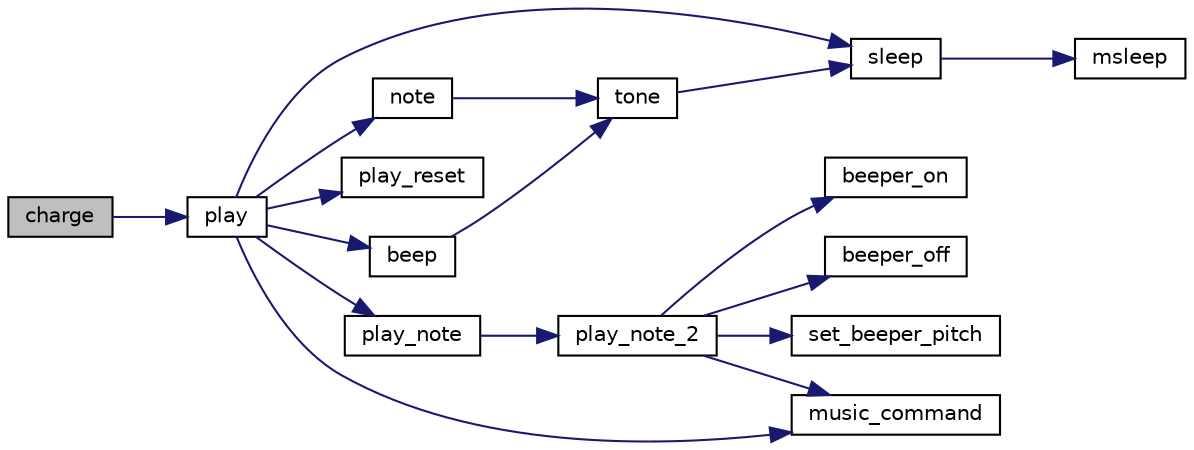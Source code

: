 digraph "charge"
{
  edge [fontname="Helvetica",fontsize="10",labelfontname="Helvetica",labelfontsize="10"];
  node [fontname="Helvetica",fontsize="10",shape=record];
  rankdir="LR";
  Node1 [label="charge",height=0.2,width=0.4,color="black", fillcolor="grey75", style="filled" fontcolor="black"];
  Node1 -> Node2 [color="midnightblue",fontsize="10",style="solid",fontname="Helvetica"];
  Node2 [label="play",height=0.2,width=0.4,color="black", fillcolor="white", style="filled",URL="$tunes_8c.html#a61c7b7a1cc359cd0de25088e9c3d5017"];
  Node2 -> Node3 [color="midnightblue",fontsize="10",style="solid",fontname="Helvetica"];
  Node3 [label="note",height=0.2,width=0.4,color="black", fillcolor="white", style="filled",URL="$cof_8c.html#a55c38cdc83b8334c8cb0a55638dfd650"];
  Node3 -> Node4 [color="midnightblue",fontsize="10",style="solid",fontname="Helvetica"];
  Node4 [label="tone",height=0.2,width=0.4,color="black", fillcolor="white", style="filled",URL="$base_2lib__ic_8c.html#aabe762cad0063d9271131f3cc306a0e8"];
  Node4 -> Node5 [color="midnightblue",fontsize="10",style="solid",fontname="Helvetica"];
  Node5 [label="sleep",height=0.2,width=0.4,color="black", fillcolor="white", style="filled",URL="$base_2lib__ic_8c.html#aa5113ec47ecf6d5c15614c9353cb9a08"];
  Node5 -> Node6 [color="midnightblue",fontsize="10",style="solid",fontname="Helvetica"];
  Node6 [label="msleep",height=0.2,width=0.4,color="black", fillcolor="white", style="filled",URL="$base_2lib__ic_8c.html#aa3650dfb953be0fa6fb4e6a625d3f777"];
  Node2 -> Node7 [color="midnightblue",fontsize="10",style="solid",fontname="Helvetica"];
  Node7 [label="play_reset",height=0.2,width=0.4,color="black", fillcolor="white", style="filled",URL="$tunes_8c.html#a91cf8addb9d8e64913aa1aa559a65663"];
  Node2 -> Node8 [color="midnightblue",fontsize="10",style="solid",fontname="Helvetica"];
  Node8 [label="beep",height=0.2,width=0.4,color="black", fillcolor="white", style="filled",URL="$base_2lib__ic_8c.html#a912dfbf994f4d4c7dff5aa2540ae4400"];
  Node8 -> Node4 [color="midnightblue",fontsize="10",style="solid",fontname="Helvetica"];
  Node2 -> Node5 [color="midnightblue",fontsize="10",style="solid",fontname="Helvetica"];
  Node2 -> Node9 [color="midnightblue",fontsize="10",style="solid",fontname="Helvetica"];
  Node9 [label="play_note",height=0.2,width=0.4,color="black", fillcolor="white", style="filled",URL="$tunes_8c.html#a389a29b1aa7cd3e5f0ab7e0a50eb81c2"];
  Node9 -> Node10 [color="midnightblue",fontsize="10",style="solid",fontname="Helvetica"];
  Node10 [label="play_note_2",height=0.2,width=0.4,color="black", fillcolor="white", style="filled",URL="$tunes_8c.html#ad64a752477bb35b9b4f09eec3f7e3281"];
  Node10 -> Node11 [color="midnightblue",fontsize="10",style="solid",fontname="Helvetica"];
  Node11 [label="set_beeper_pitch",height=0.2,width=0.4,color="black", fillcolor="white", style="filled",URL="$base_2lib__ic_8c.html#aebfeaced338ec2353b5d133eebfb3ebb"];
  Node10 -> Node12 [color="midnightblue",fontsize="10",style="solid",fontname="Helvetica"];
  Node12 [label="beeper_on",height=0.2,width=0.4,color="black", fillcolor="white", style="filled",URL="$base_2lib__ic_8c.html#ac01536f2a7ceb0d4c7e5e6a6d59c3871"];
  Node10 -> Node13 [color="midnightblue",fontsize="10",style="solid",fontname="Helvetica"];
  Node13 [label="beeper_off",height=0.2,width=0.4,color="black", fillcolor="white", style="filled",URL="$base_2lib__ic_8c.html#a35b95a4506fe38aa8c942b178cdda428"];
  Node10 -> Node14 [color="midnightblue",fontsize="10",style="solid",fontname="Helvetica"];
  Node14 [label="music_command",height=0.2,width=0.4,color="black", fillcolor="white", style="filled",URL="$tunes_8c.html#a02f694a5858b7ab04b5f7d18c0f6be5e"];
  Node2 -> Node14 [color="midnightblue",fontsize="10",style="solid",fontname="Helvetica"];
}
